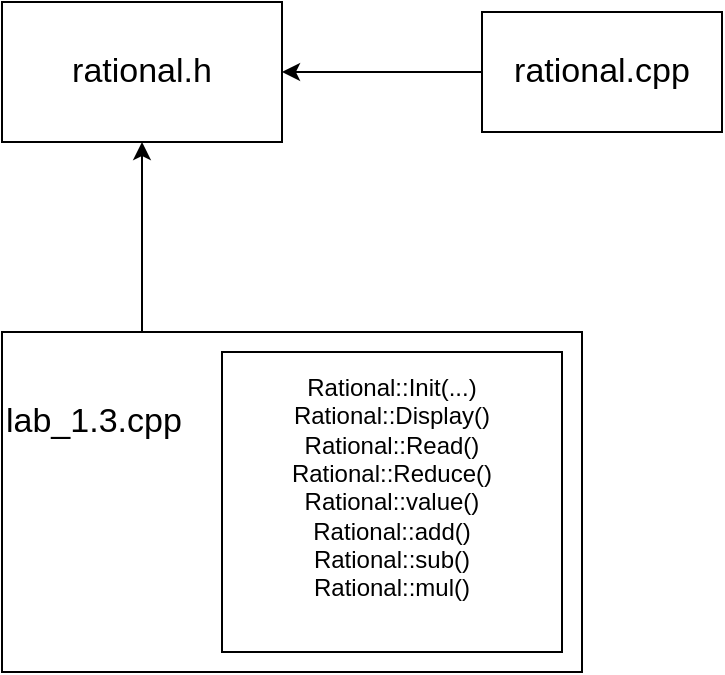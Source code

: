 <mxfile version="26.1.0">
  <diagram name="Сторінка-1" id="6_4TzbL7-qZ2dJ_BkcaK">
    <mxGraphModel dx="1000" dy="497" grid="1" gridSize="10" guides="1" tooltips="1" connect="1" arrows="1" fold="1" page="1" pageScale="1" pageWidth="827" pageHeight="1169" math="0" shadow="0">
      <root>
        <mxCell id="0" />
        <mxCell id="1" parent="0" />
        <mxCell id="fdiV-WXQC0dSZiMpGn5z-1" value="&lt;font style=&quot;font-size: 17px;&quot;&gt;rational.h&lt;/font&gt;" style="rounded=0;whiteSpace=wrap;html=1;" parent="1" vertex="1">
          <mxGeometry x="140" y="75" width="140" height="70" as="geometry" />
        </mxCell>
        <mxCell id="fdiV-WXQC0dSZiMpGn5z-3" style="edgeStyle=orthogonalEdgeStyle;rounded=0;orthogonalLoop=1;jettySize=auto;html=1;entryX=1;entryY=0.5;entryDx=0;entryDy=0;" parent="1" source="fdiV-WXQC0dSZiMpGn5z-2" target="fdiV-WXQC0dSZiMpGn5z-1" edge="1">
          <mxGeometry relative="1" as="geometry" />
        </mxCell>
        <mxCell id="fdiV-WXQC0dSZiMpGn5z-2" value="&lt;font style=&quot;font-size: 17px;&quot;&gt;rational.cpp&lt;/font&gt;" style="rounded=0;whiteSpace=wrap;html=1;" parent="1" vertex="1">
          <mxGeometry x="380" y="80" width="120" height="60" as="geometry" />
        </mxCell>
        <mxCell id="fdiV-WXQC0dSZiMpGn5z-6" value="" style="edgeStyle=orthogonalEdgeStyle;rounded=0;orthogonalLoop=1;jettySize=auto;html=1;" parent="1" source="fdiV-WXQC0dSZiMpGn5z-4" target="fdiV-WXQC0dSZiMpGn5z-1" edge="1">
          <mxGeometry relative="1" as="geometry">
            <Array as="points">
              <mxPoint x="210" y="220" />
              <mxPoint x="210" y="220" />
            </Array>
          </mxGeometry>
        </mxCell>
        <mxCell id="fdiV-WXQC0dSZiMpGn5z-4" value="&lt;div style=&quot;padding-top: 0px; padding-bottom: 80px;&quot;&gt;&lt;span style=&quot;background-color: initial;&quot;&gt;lab_1.3.cpp&lt;/span&gt;&lt;/div&gt;" style="rounded=0;whiteSpace=wrap;html=1;fontSize=17;align=left;" parent="1" vertex="1">
          <mxGeometry x="140" y="240" width="290" height="170" as="geometry" />
        </mxCell>
        <mxCell id="fdiV-WXQC0dSZiMpGn5z-5" value="&lt;div&gt;Rational::Init(...)&lt;/div&gt;Rational::Display()&lt;br&gt;&lt;div&gt;&lt;span style=&quot;background-color: transparent; color: light-dark(rgb(0, 0, 0), rgb(255, 255, 255));&quot;&gt;Rational&lt;/span&gt;::Read()&lt;/div&gt;&lt;div&gt;&lt;span style=&quot;background-color: transparent; color: light-dark(rgb(0, 0, 0), rgb(255, 255, 255));&quot;&gt;Rational&lt;/span&gt;::Reduce()&lt;/div&gt;&lt;div&gt;&lt;span style=&quot;background-color: transparent; color: light-dark(rgb(0, 0, 0), rgb(255, 255, 255));&quot;&gt;Rational&lt;/span&gt;::value()&lt;/div&gt;&lt;div&gt;&lt;span style=&quot;background-color: transparent; color: light-dark(rgb(0, 0, 0), rgb(255, 255, 255));&quot;&gt;Rational&lt;/span&gt;::add()&lt;/div&gt;&lt;div&gt;&lt;span style=&quot;color: light-dark(rgb(0, 0, 0), rgb(255, 255, 255)); background-color: transparent;&quot;&gt;Rational&lt;/span&gt;::sub()&lt;/div&gt;&lt;div&gt;&lt;span style=&quot;color: light-dark(rgb(0, 0, 0), rgb(255, 255, 255)); background-color: transparent;&quot;&gt;Rational&lt;/span&gt;::mul()&lt;/div&gt;&lt;div&gt;&lt;br&gt;&lt;/div&gt;" style="rounded=0;whiteSpace=wrap;html=1;" parent="1" vertex="1">
          <mxGeometry x="250" y="250" width="170" height="150" as="geometry" />
        </mxCell>
      </root>
    </mxGraphModel>
  </diagram>
</mxfile>
